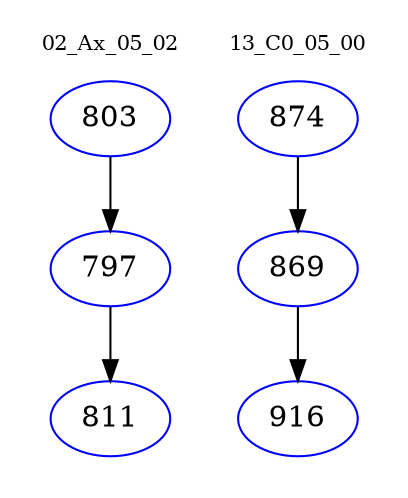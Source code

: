 digraph{
subgraph cluster_0 {
color = white
label = "02_Ax_05_02";
fontsize=10;
T0_803 [label="803", color="blue"]
T0_803 -> T0_797 [color="black"]
T0_797 [label="797", color="blue"]
T0_797 -> T0_811 [color="black"]
T0_811 [label="811", color="blue"]
}
subgraph cluster_1 {
color = white
label = "13_C0_05_00";
fontsize=10;
T1_874 [label="874", color="blue"]
T1_874 -> T1_869 [color="black"]
T1_869 [label="869", color="blue"]
T1_869 -> T1_916 [color="black"]
T1_916 [label="916", color="blue"]
}
}
